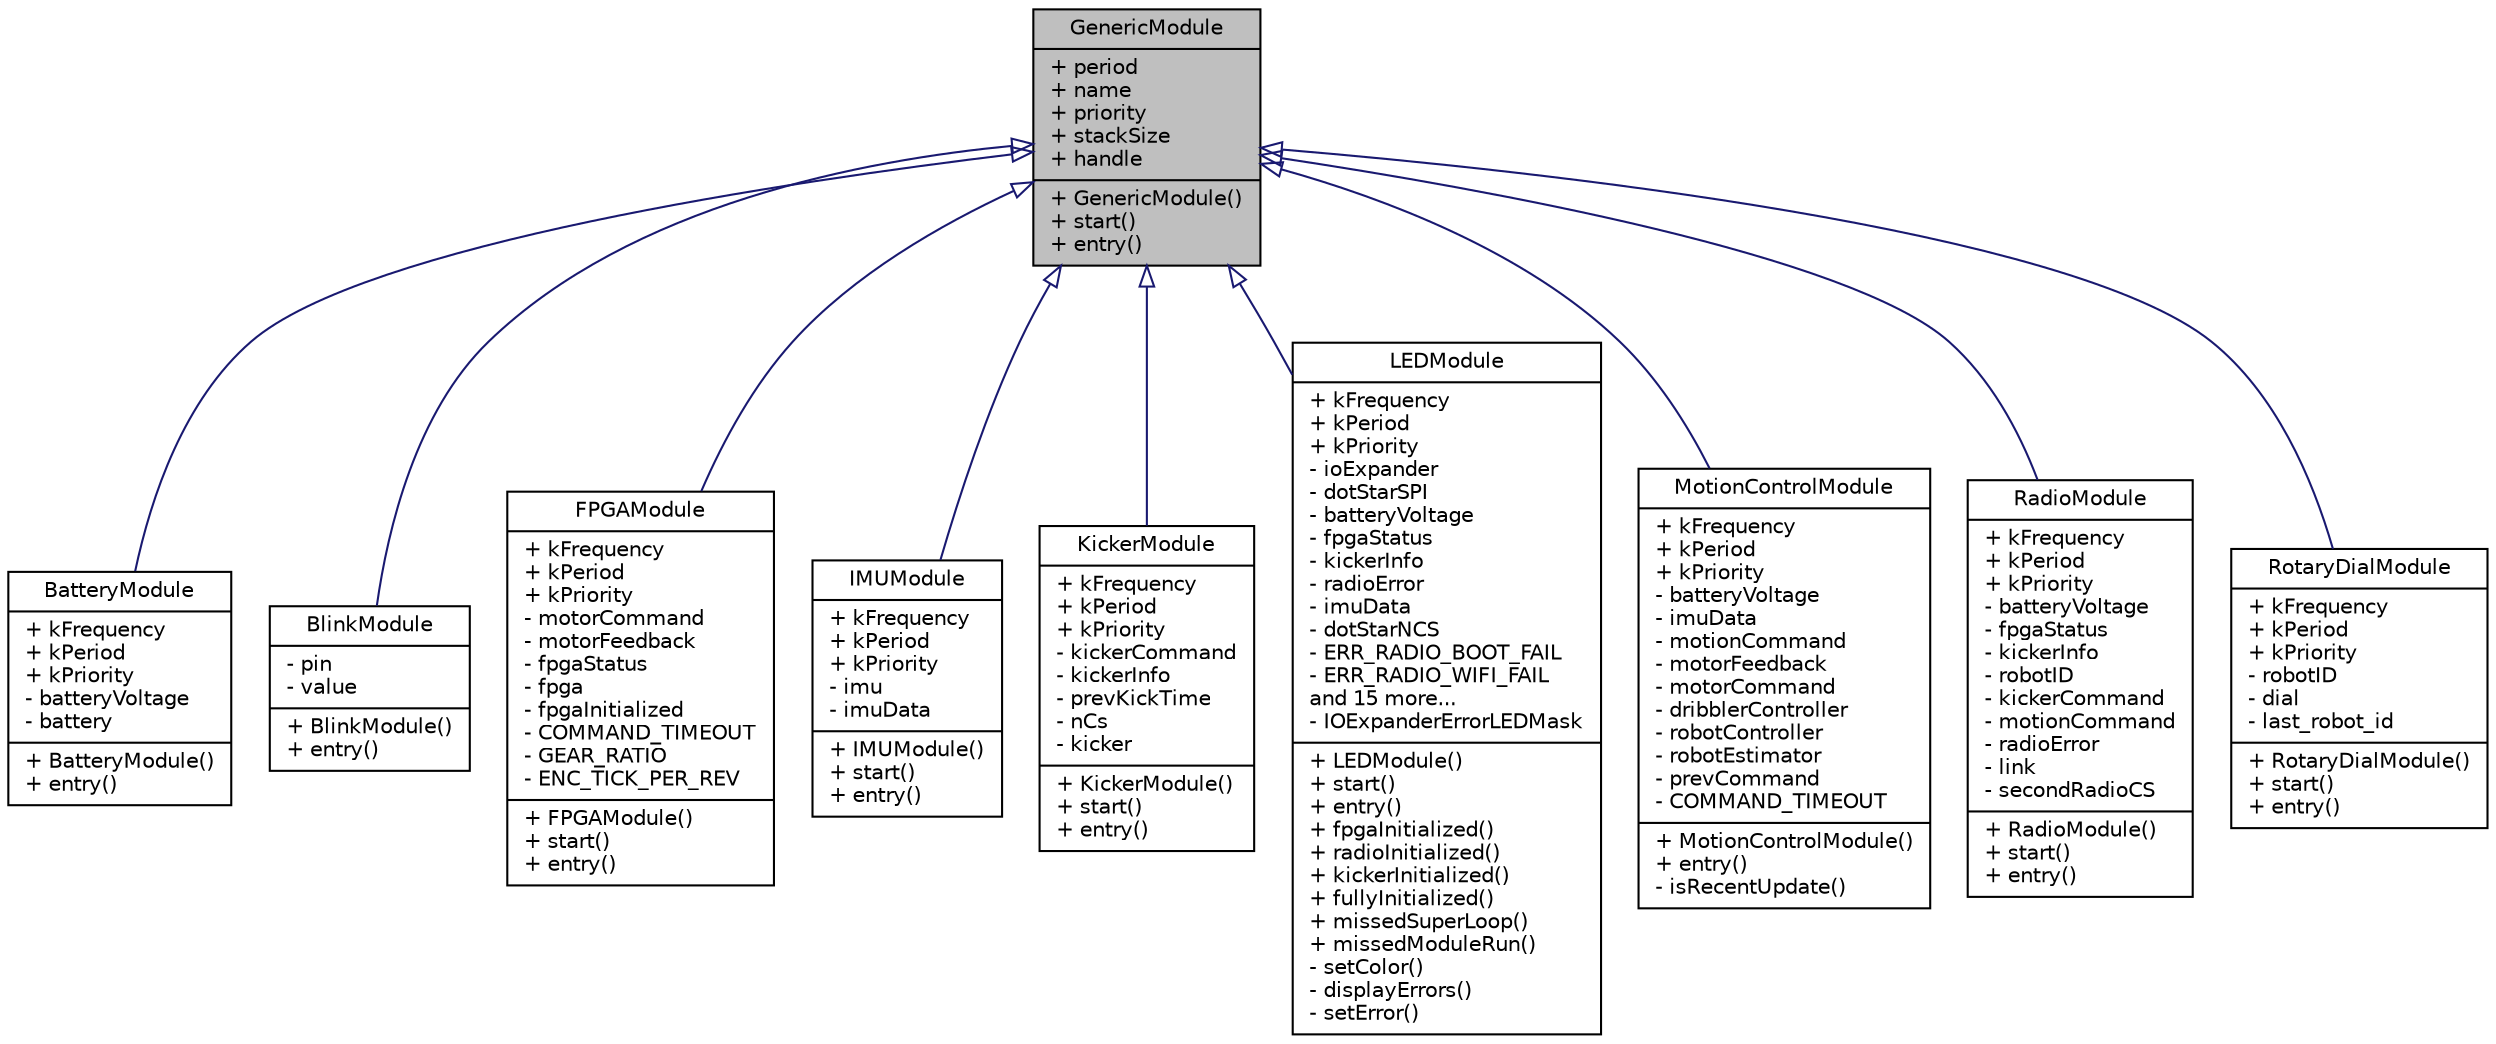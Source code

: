 digraph "GenericModule"
{
  edge [fontname="Helvetica",fontsize="10",labelfontname="Helvetica",labelfontsize="10"];
  node [fontname="Helvetica",fontsize="10",shape=record];
  Node0 [label="{GenericModule\n|+ period\l+ name\l+ priority\l+ stackSize\l+ handle\l|+ GenericModule()\l+ start()\l+ entry()\l}",height=0.2,width=0.4,color="black", fillcolor="grey75", style="filled", fontcolor="black"];
  Node0 -> Node1 [dir="back",color="midnightblue",fontsize="10",style="solid",arrowtail="onormal",fontname="Helvetica"];
  Node1 [label="{BatteryModule\n|+ kFrequency\l+ kPeriod\l+ kPriority\l- batteryVoltage\l- battery\l|+ BatteryModule()\l+ entry()\l}",height=0.2,width=0.4,color="black", fillcolor="white", style="filled",URL="$class_battery_module.html",tooltip="Module interfacing with battery and handling battery status. "];
  Node0 -> Node2 [dir="back",color="midnightblue",fontsize="10",style="solid",arrowtail="onormal",fontname="Helvetica"];
  Node2 [label="{BlinkModule\n|- pin\l- value\l|+ BlinkModule()\l+ entry()\l}",height=0.2,width=0.4,color="black", fillcolor="white", style="filled",URL="$class_blink_module.html"];
  Node0 -> Node3 [dir="back",color="midnightblue",fontsize="10",style="solid",arrowtail="onormal",fontname="Helvetica"];
  Node3 [label="{FPGAModule\n|+ kFrequency\l+ kPeriod\l+ kPriority\l- motorCommand\l- motorFeedback\l- fpgaStatus\l- fpga\l- fpgaInitialized\l- COMMAND_TIMEOUT\l- GEAR_RATIO\l- ENC_TICK_PER_REV\l|+ FPGAModule()\l+ start()\l+ entry()\l}",height=0.2,width=0.4,color="black", fillcolor="white", style="filled",URL="$class_f_p_g_a_module.html",tooltip="Module interfacing with FPGA and handling FPGA status. "];
  Node0 -> Node4 [dir="back",color="midnightblue",fontsize="10",style="solid",arrowtail="onormal",fontname="Helvetica"];
  Node4 [label="{IMUModule\n|+ kFrequency\l+ kPeriod\l+ kPriority\l- imu\l- imuData\l|+ IMUModule()\l+ start()\l+ entry()\l}",height=0.2,width=0.4,color="black", fillcolor="white", style="filled",URL="$class_i_m_u_module.html",tooltip="Module interfacing with IMU and handling IMU status. "];
  Node0 -> Node5 [dir="back",color="midnightblue",fontsize="10",style="solid",arrowtail="onormal",fontname="Helvetica"];
  Node5 [label="{KickerModule\n|+ kFrequency\l+ kPeriod\l+ kPriority\l- kickerCommand\l- kickerInfo\l- prevKickTime\l- nCs\l- kicker\l|+ KickerModule()\l+ start()\l+ entry()\l}",height=0.2,width=0.4,color="black", fillcolor="white", style="filled",URL="$class_kicker_module.html",tooltip="Module interfacing with Kicker and handling Kicker status. "];
  Node0 -> Node6 [dir="back",color="midnightblue",fontsize="10",style="solid",arrowtail="onormal",fontname="Helvetica"];
  Node6 [label="{LEDModule\n|+ kFrequency\l+ kPeriod\l+ kPriority\l- ioExpander\l- dotStarSPI\l- batteryVoltage\l- fpgaStatus\l- kickerInfo\l- radioError\l- imuData\l- dotStarNCS\l- ERR_RADIO_BOOT_FAIL\l- ERR_RADIO_WIFI_FAIL\land 15 more...\l- IOExpanderErrorLEDMask\l|+ LEDModule()\l+ start()\l+ entry()\l+ fpgaInitialized()\l+ radioInitialized()\l+ kickerInitialized()\l+ fullyInitialized()\l+ missedSuperLoop()\l+ missedModuleRun()\l- setColor()\l- displayErrors()\l- setError()\l}",height=0.2,width=0.4,color="black", fillcolor="white", style="filled",URL="$class_l_e_d_module.html",tooltip="Module interfacing with debugging LEDS based on the statuses of other electronics. "];
  Node0 -> Node7 [dir="back",color="midnightblue",fontsize="10",style="solid",arrowtail="onormal",fontname="Helvetica"];
  Node7 [label="{MotionControlModule\n|+ kFrequency\l+ kPeriod\l+ kPriority\l- batteryVoltage\l- imuData\l- motionCommand\l- motorFeedback\l- motorCommand\l- dribblerController\l- robotController\l- robotEstimator\l- prevCommand\l- COMMAND_TIMEOUT\l|+ MotionControlModule()\l+ entry()\l- isRecentUpdate()\l}",height=0.2,width=0.4,color="black", fillcolor="white", style="filled",URL="$class_motion_control_module.html",tooltip="Module handling robot state estimation and motion control for motors. "];
  Node0 -> Node8 [dir="back",color="midnightblue",fontsize="10",style="solid",arrowtail="onormal",fontname="Helvetica"];
  Node8 [label="{RadioModule\n|+ kFrequency\l+ kPeriod\l+ kPriority\l- batteryVoltage\l- fpgaStatus\l- kickerInfo\l- robotID\l- kickerCommand\l- motionCommand\l- radioError\l- link\l- secondRadioCS\l|+ RadioModule()\l+ start()\l+ entry()\l}",height=0.2,width=0.4,color="black", fillcolor="white", style="filled",URL="$class_radio_module.html",tooltip="Module interfacing with Radio and handling Radio status. "];
  Node0 -> Node9 [dir="back",color="midnightblue",fontsize="10",style="solid",arrowtail="onormal",fontname="Helvetica"];
  Node9 [label="{RotaryDialModule\n|+ kFrequency\l+ kPeriod\l+ kPriority\l- robotID\l- dial\l- last_robot_id\l|+ RotaryDialModule()\l+ start()\l+ entry()\l}",height=0.2,width=0.4,color="black", fillcolor="white", style="filled",URL="$class_rotary_dial_module.html",tooltip="Module interfacing with Rotary Dial to handle Robot IDs. "];
}
